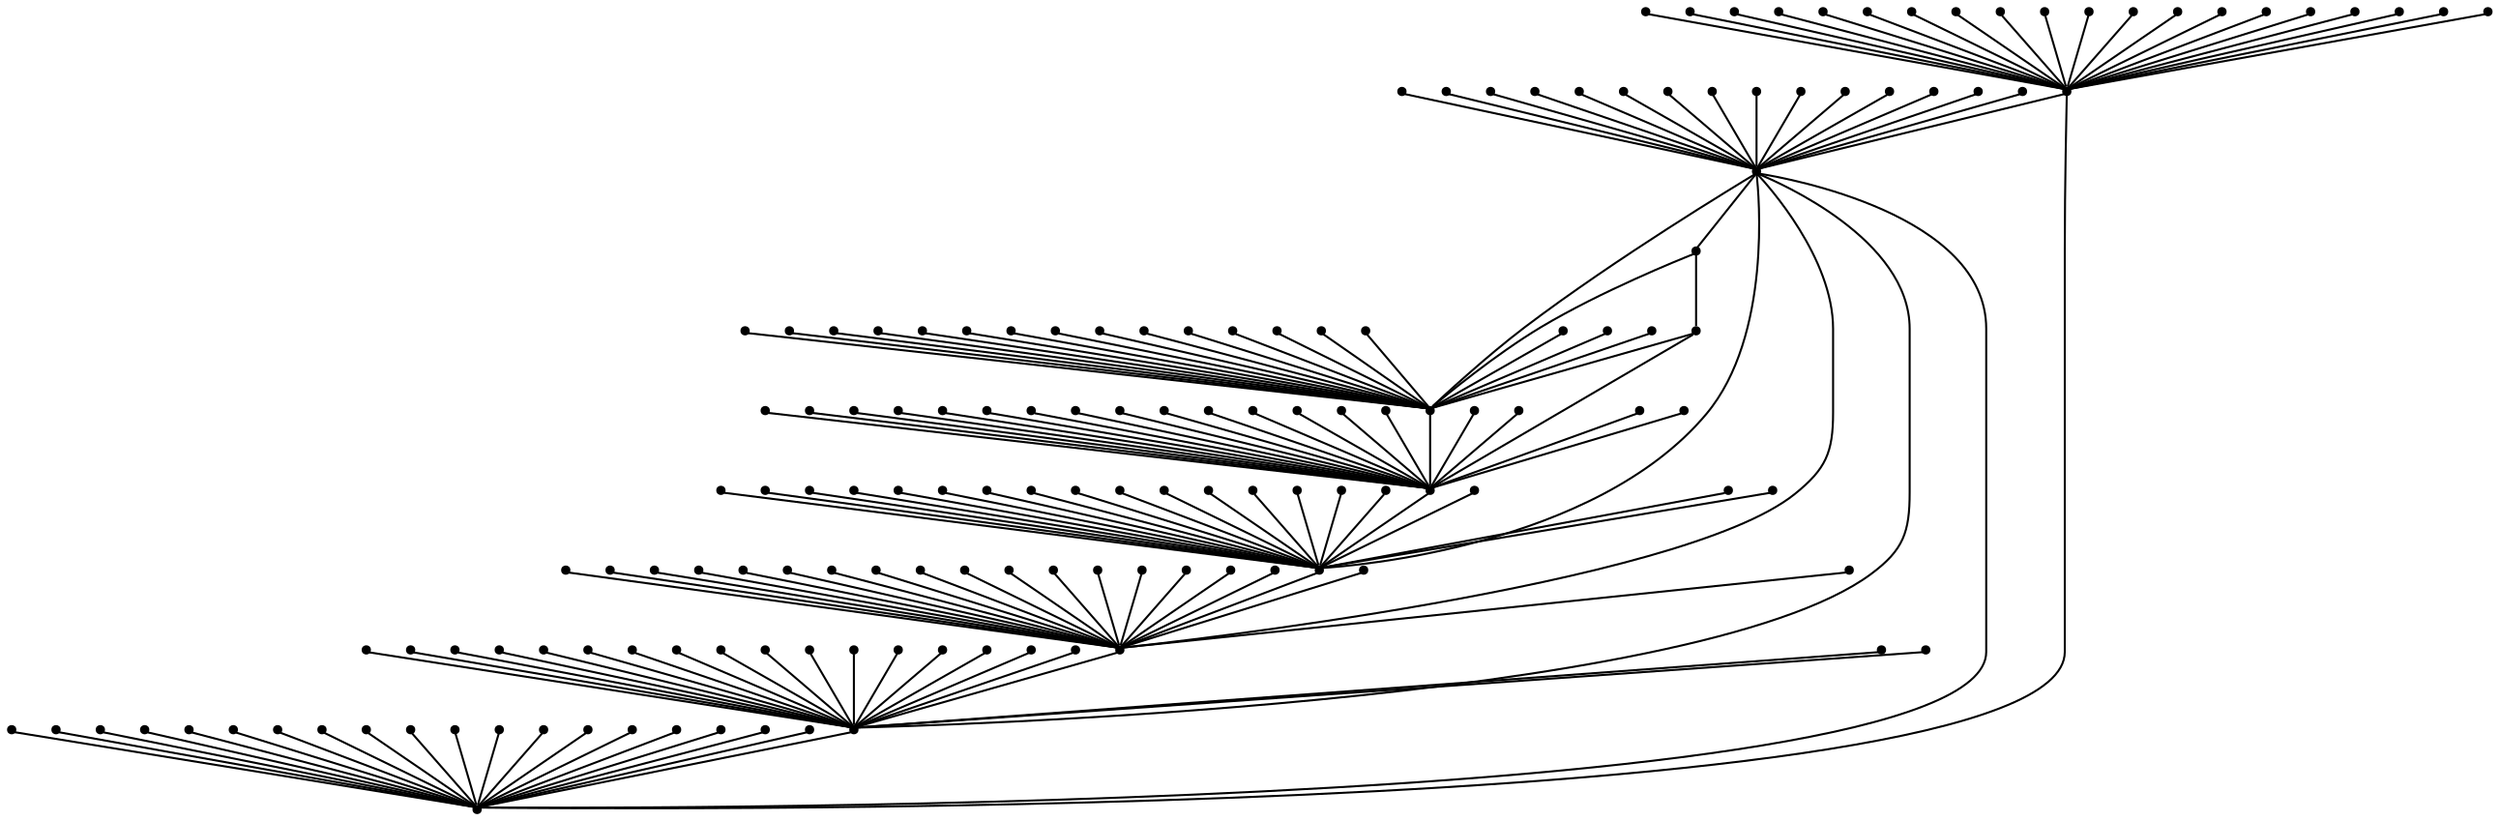 graph {
  node [shape=point,comment="{\"directed\":false,\"doi\":\"10.1007/978-3-031-49272-3_13\",\"figure\":\"10 (1)\"}"]

  v0 [pos="948.4927233457217,839.1642961235048"]
  v1 [pos="631.7756021347371,839.1642961235049"]
  v2 [pos="731.7915351487322,839.1642961235049"]
  v3 [pos="831.8074681627274,839.1642961235048"]
  v4 [pos="531.7596770692943,839.1642961235049"]
  v5 [pos="431.74377584950787,839.1642961235048"]
  v6 [pos="331.7278428355128,839.1642961235049"]
  v7 [pos="360.5991146823538,855.833413998952"]
  v8 [pos="302.8565709886717,855.833413998952"]
  v9 [pos="231.71191777006982,839.1642961235049"]
  v10 [pos="980.6937073026869,830.5338003167614"]
  v11 [pos="980.693707302687,847.7936155589382"]
  v12 [pos="977.3640269867716,822.4951782480576"]
  v13 [pos="977.3640269867716,855.833413998952"]
  v14 [pos="972.0673661462071,815.5899422458363"]
  v15 [pos="972.067366146207,862.7385228258967"]
  v16 [pos="965.162045514721,810.2933463193483"]
  v17 [pos="965.1620455147208,868.0352459276613"]
  v18 [pos="957.1232613377697,806.9667908113256"]
  v19 [pos="957.1232613377697,871.3658710445402"]
  v20 [pos="939.8621853536738,806.9667908113256"]
  v21 [pos="939.8621853536738,871.3658710445402"]
  v22 [pos="931.8234011767225,810.2933463193483"]
  v23 [pos="931.8234011767225,868.0352459276613"]
  v24 [pos="924.9181441336542,815.5899422458363"]
  v25 [pos="924.9181441336541,862.7385228258967"]
  v26 [pos="919.6225325019816,822.4951782480576"]
  v27 [pos="919.6225325019816,855.833413998952"]
  v28 [pos="916.2918029771743,830.5338003167614"]
  v29 [pos="916.2918029771743,847.7936155589382"]
  v30 [pos="864.0084521196926,830.5338003167614"]
  v31 [pos="864.0084521196926,847.7936155589382"]
  v32 [pos="860.6787718037773,822.4951782480576"]
  v33 [pos="860.6787718037773,855.8334139989521"]
  v34 [pos="855.3821109632127,815.5899422458363"]
  v35 [pos="855.3821109632128,862.7385228258967"]
  v36 [pos="848.4767903317265,810.2933463193483"]
  v37 [pos="848.4767903317266,868.0352459276613"]
  v38 [pos="840.4380061547754,806.9667908113256"]
  v39 [pos="840.4380061547753,871.3658710445402"]
  v40 [pos="823.1769301706795,806.9667908113256"]
  v41 [pos="815.1381459937282,810.2933463193483"]
  v42 [pos="815.1381459937282,868.0352459276613"]
  v43 [pos="808.2328889506599,815.5899422458363"]
  v44 [pos="808.2328889506598,862.7385228258967"]
  v45 [pos="802.9372773189873,822.4951782480576"]
  v46 [pos="802.9372773189873,855.833413998952"]
  v47 [pos="799.60654779418,830.5338003167614"]
  v48 [pos="799.60654779418,847.7936155589382"]
  v49 [pos="763.9925191056975,830.5338003167614"]
  v50 [pos="763.9925191056975,847.7936155589382"]
  v51 [pos="760.6628387897822,822.4951782480576"]
  v52 [pos="760.6628387897822,855.8334139989521"]
  v53 [pos="755.3661779492176,815.5899422458363"]
  v54 [pos="755.3661779492176,862.7385228258967"]
  v55 [pos="748.4608573177314,810.2933463193483"]
  v56 [pos="748.4608573177316,868.0352459276613"]
  v57 [pos="740.4220731407802,806.9667908113256"]
  v58 [pos="740.4220731407803,871.3658710445402"]
  v59 [pos="723.1609971566843,806.9667908113256"]
  v60 [pos="723.1609971566843,871.3658710445402"]
  v61 [pos="715.1222129797331,810.2933463193483"]
  v62 [pos="708.2169559366647,815.5899422458363"]
  v63 [pos="708.2169559366647,862.7385228258967"]
  v64 [pos="702.9213443049921,822.4951782480576"]
  v65 [pos="702.9213443049921,855.833413998952"]
  v66 [pos="699.5906147801848,830.5338003167614"]
  v67 [pos="699.5906147801849,847.7936155589382"]
  v68 [pos="663.9765860917023,830.5338003167614"]
  v69 [pos="663.9765860917023,847.7936155589382"]
  v70 [pos="660.646905775787,822.4951782480576"]
  v71 [pos="660.646905775787,855.8334139989521"]
  v72 [pos="655.3502449352225,815.5899422458363"]
  v73 [pos="655.3502449352225,862.7385228258967"]
  v74 [pos="648.4449243037363,810.2933463193483"]
  v75 [pos="648.4449243037363,868.0352459276613"]
  v76 [pos="640.4061401267851,806.9667908113257"]
  v77 [pos="640.4061401267851,871.3658710445402"]
  v78 [pos="623.1450641426892,806.9667908113256"]
  v79 [pos="623.1450641426891,871.3658710445402"]
  v80 [pos="615.1062799657379,810.2933463193483"]
  v81 [pos="615.1062799657379,868.0352459276613"]
  v82 [pos="608.2010229226695,815.5899422458363"]
  v83 [pos="602.904362082105,822.4951782480576"]
  v84 [pos="602.9043620821049,855.833413998952"]
  v85 [pos="599.5746817661897,830.5338003167614"]
  v86 [pos="599.5746817661897,847.7936155589382"]
  v87 [pos="563.9606530777072,830.5338003167614"]
  v88 [pos="563.9606530777072,847.7936155589382"]
  v89 [pos="560.6309727617919,822.4951782480576"]
  v90 [pos="560.6309727617919,855.833413998952"]
  v91 [pos="555.3343119212273,815.5899422458363"]
  v92 [pos="555.3343119212273,862.7385228258967"]
  v93 [pos="548.4289912897411,810.2933463193483"]
  v94 [pos="548.4289912897411,868.0352459276613"]
  v95 [pos="540.3902071127899,806.9667908113257"]
  v96 [pos="540.3902071127899,871.3658710445402"]
  v97 [pos="523.129170871455,806.9667908113256"]
  v98 [pos="523.1291708714551,871.3658710445402"]
  v99 [pos="515.0903866945039,810.2933463193483"]
  v100 [pos="515.0903866945039,868.0352459276613"]
  v101 [pos="508.18512965143543,815.5899422458363"]
  v102 [pos="508.18512965143543,862.7385228258967"]
  v103 [pos="502.888437016662,822.4951782480576"]
  v104 [pos="499.5587567007467,847.7936155589382"]
  v105 [pos="499.5587567007467,830.5338003167614"]
  v106 [pos="463.9447280122643,830.5338003167614"]
  v107 [pos="463.94472801226425,847.7936155589382"]
  v108 [pos="460.61504769634894,822.4951782480576"]
  v109 [pos="460.61504769634894,855.8334139989521"]
  v110 [pos="455.3183550615755,815.5899422458363"]
  v111 [pos="455.3183550615755,862.7385228258967"]
  v112 [pos="448.41309801850707,810.2933463193483"]
  v113 [pos="448.41309801850707,868.0352459276613"]
  v114 [pos="440.3743138415558,806.9667908113256"]
  v115 [pos="440.3743138415559,871.3658710445402"]
  v116 [pos="423.11323785746004,871.3658710445402"]
  v117 [pos="423.1132378574599,806.9667908113256"]
  v118 [pos="415.0744536805087,868.0352459276613"]
  v119 [pos="415.0744536805087,810.2933463193483"]
  v120 [pos="408.1691966374402,862.7385228258967"]
  v121 [pos="408.1691966374402,815.5899422458363"]
  v122 [pos="402.87250400266686,855.8334139989521"]
  v123 [pos="402.87250400266686,822.4951782480576"]
  v124 [pos="399.54282368675155,830.5338003167614"]
  v125 [pos="363.9287949982691,830.5338003167614"]
  v126 [pos="363.9287949982691,847.7936155589382"]
  v127 [pos="360.5991146823538,822.4951782480576"]
  v128 [pos="355.3024220475804,815.5899422458363"]
  v129 [pos="355.3024220475804,862.7385228258967"]
  v130 [pos="348.397165004512,810.2933463193483"]
  v131 [pos="348.397165004512,868.0352459276613"]
  v132 [pos="340.3583808275607,806.9667908113257"]
  v133 [pos="340.3583808275607,871.3658710445402"]
  v134 [pos="323.0973048434648,871.3658710445402"]
  v135 [pos="323.0973048434648,806.9667908113257"]
  v136 [pos="315.0585206665136,868.0352459276613"]
  v137 [pos="315.0585206665136,810.2933463193483"]
  v138 [pos="308.1532636234451,862.7385228258967"]
  v139 [pos="308.1532636234452,815.5899422458363"]
  v140 [pos="302.8565709886717,822.4951782480576"]
  v141 [pos="299.5268906727564,847.7936155589382"]
  v142 [pos="299.5268906727564,830.5338003167614"]
  v143 [pos="263.9128699328262,830.5338003167614"]
  v144 [pos="260.5831737198064,822.4951782480576"]
  v145 [pos="255.28649698213744,815.5899422458363"]
  v146 [pos="248.38123993906902,810.2933463193483"]
  v147 [pos="240.34245576211777,806.9667908113257"]
  v148 [pos="223.0813797780219,871.3658710445402"]
  v149 [pos="223.0813797780219,806.9667908113256"]
  v150 [pos="215.04259560107062,868.0352459276613"]
  v151 [pos="215.04259560107062,810.2933463193483"]
  v152 [pos="208.1373226608978,862.7385228258967"]
  v153 [pos="208.13732266089778,815.5899422458363"]
  v154 [pos="202.8406459232288,855.833413998952"]
  v155 [pos="202.8406459232288,822.4951782480576"]
  v156 [pos="199.51094971020908,847.7936155589382"]
  v157 [pos="199.51094971020908,830.5338003167614"]

  v0 -- v9 [id="-1",pos="948.4927233457217,839.1642961235048 998.9350767985673,839.1642961235049 1000.0540322923498,839.1642961235049 1004.0557740228081,839.1642961235049 1009.6150550284651,839.1642961235049 1020.7250961918073,839.1642961235049 1026.2843771974642,833.6093436222795 1031.8393977791354,828.0501943369212 1031.8393977791354,816.9402257468323 1031.8393977791354,811.3810764614741 1031.8393977791354,805.8261239602488 1031.8393977791354,805.8261239602488 1031.8393977791354,800.2711078713852 1031.8393977791354,794.7119585860269 1031.8393977791354,783.601989995938 1031.8393977791354,778.0428407105796 1031.8393977791354,772.487824621716 1031.8393977791354,772.487824621716 1031.8393977791354,766.9328721204907 1031.8393977791354,761.3737228351324 1031.8393977791354,750.2637542450435 1026.2843771974642,744.7046049596852 1020.7250961918073,739.1495888708216 1009.6150550284651,739.1495888708216 1004.0557740228081,739.1495888708216 998.500753441137,739.1495888708216 998.500753441137,739.1495888708216 865.1461760891435,739.1495888708216 731.79159873715,739.1495888708216 465.0824440331629,739.1495888708216 331.7278666811694,739.1495888708216 198.37327343207144,739.1495888708216 198.37327343207144,739.1495888708216 192.81822105619145,739.1495888708216 187.25900363895227,739.1495888708216 176.14889888719227,739.1495888708216 170.58968146995306,744.7046049596852 165.03462909407307,750.2637542450435 165.03462909407307,761.3737228351324 165.03462909407307,766.9328721204907 165.03462909407307,772.487824621716 165.03462909407307,772.487824621716 165.03462909407307,778.0428407105796 165.03462909407307,783.601989995938 165.03462909407307,794.7119585860269 165.03462909407307,800.2711078713852 165.03462909407307,805.8261239602488 165.03462909407307,805.8261239602488 165.03462909407307,811.3810764614741 165.03462909407307,816.9402257468323 165.03462909407307,828.0501943369212 170.58968146995306,833.6093436222795 176.14889888719227,839.1642961235049 187.25900363895227,839.1642961235049 192.81822105619145,839.1642961235049 196.32434859285246,839.1642961235049 197.6175482448533,839.1642961235049 231.71191777006982,839.1642961235049"]
  v151 -- v9 [id="-2",pos="215.04259560107062,810.2933463193483 231.71191777006982,839.1642961235049 231.71191777006982,839.1642961235049 231.71191777006982,839.1642961235049"]
  v140 -- v6 [id="-3",pos="302.8565709886717,822.4951782480576 331.7278428355128,839.1642961235049 331.7278428355128,839.1642961235049 331.7278428355128,839.1642961235049"]
  v8 -- v6 [id="-4",pos="302.8565709886717,855.833413998952 331.7278428355128,839.1642961235049 331.7278428355128,839.1642961235049 331.7278428355128,839.1642961235049"]
  v139 -- v6 [id="-5",pos="308.1532636234452,815.5899422458363 331.7278428355128,839.1642961235049 331.7278428355128,839.1642961235049 331.7278428355128,839.1642961235049"]
  v138 -- v6 [id="-6",pos="308.1532636234451,862.7385228258967 331.7278428355128,839.1642961235049 331.7278428355128,839.1642961235049 331.7278428355128,839.1642961235049"]
  v137 -- v6 [id="-7",pos="315.0585206665136,810.2933463193483 331.7278428355128,839.1642961235049 331.7278428355128,839.1642961235049 331.7278428355128,839.1642961235049"]
  v136 -- v6 [id="-8",pos="315.0585206665136,868.0352459276613 331.7278428355128,839.1642961235049 331.7278428355128,839.1642961235049 331.7278428355128,839.1642961235049"]
  v135 -- v6 [id="-9",pos="323.0973048434648,806.9667908113257 331.7278428355128,839.1642961235049 331.7278428355128,839.1642961235049 331.7278428355128,839.1642961235049"]
  v134 -- v6 [id="-10",pos="323.0973048434648,871.3658710445402 331.7278428355128,839.1642961235049 331.7278428355128,839.1642961235049 331.7278428355128,839.1642961235049"]
  v133 -- v6 [id="-13",pos="340.3583808275607,871.3658710445402 331.7278428355128,839.1642961235049 331.7278428355128,839.1642961235049 331.7278428355128,839.1642961235049"]
  v132 -- v6 [id="-14",pos="340.3583808275607,806.9667908113257 331.7278428355128,839.1642961235049 331.7278428355128,839.1642961235049 331.7278428355128,839.1642961235049"]
  v131 -- v6 [id="-15",pos="348.397165004512,868.0352459276613 331.7278428355128,839.1642961235049 331.7278428355128,839.1642961235049 331.7278428355128,839.1642961235049"]
  v130 -- v6 [id="-16",pos="348.397165004512,810.2933463193483 331.7278428355128,839.1642961235049 331.7278428355128,839.1642961235049 331.7278428355128,839.1642961235049"]
  v129 -- v6 [id="-17",pos="355.3024220475804,862.7385228258967 331.7278428355128,839.1642961235049 331.7278428355128,839.1642961235049 331.7278428355128,839.1642961235049"]
  v128 -- v6 [id="-18",pos="355.3024220475804,815.5899422458363 331.7278428355128,839.1642961235049 331.7278428355128,839.1642961235049 331.7278428355128,839.1642961235049"]
  v7 -- v6 [id="-19",pos="360.5991146823538,855.833413998952 331.7278428355128,839.1642961235049 331.7278428355128,839.1642961235049 331.7278428355128,839.1642961235049"]
  v127 -- v6 [id="-20",pos="360.5991146823538,822.4951782480576 331.7278428355128,839.1642961235049 331.7278428355128,839.1642961235049 331.7278428355128,839.1642961235049"]
  v126 -- v6 [id="-21",pos="363.9287949982691,847.7936155589382 331.7278428355128,839.1642961235049 331.7278428355128,839.1642961235049 331.7278428355128,839.1642961235049"]
  v125 -- v6 [id="-22",pos="363.9287949982691,830.5338003167614 331.7278428355128,839.1642961235049 331.7278428355128,839.1642961235049 331.7278428355128,839.1642961235049"]
  v124 -- v5 [id="-23",pos="399.54282368675155,830.5338003167614 431.74377584950787,839.1642961235048 431.74377584950787,839.1642961235048 431.74377584950787,839.1642961235048"]
  v123 -- v5 [id="-24",pos="402.87250400266686,822.4951782480576 431.74377584950787,839.1642961235048 431.74377584950787,839.1642961235048 431.74377584950787,839.1642961235048"]
  v122 -- v5 [id="-25",pos="402.87250400266686,855.8334139989521 431.74377584950787,839.1642961235048 431.74377584950787,839.1642961235048 431.74377584950787,839.1642961235048"]
  v121 -- v5 [id="-26",pos="408.1691966374402,815.5899422458363 431.74377584950787,839.1642961235048 431.74377584950787,839.1642961235048 431.74377584950787,839.1642961235048"]
  v120 -- v5 [id="-27",pos="408.1691966374402,862.7385228258967 431.74377584950787,839.1642961235048 431.74377584950787,839.1642961235048 431.74377584950787,839.1642961235048"]
  v119 -- v5 [id="-28",pos="415.0744536805087,810.2933463193483 431.74377584950787,839.1642961235048 431.74377584950787,839.1642961235048 431.74377584950787,839.1642961235048"]
  v118 -- v5 [id="-29",pos="415.0744536805087,868.0352459276613 431.74377584950787,839.1642961235048 431.74377584950787,839.1642961235048 431.74377584950787,839.1642961235048"]
  v117 -- v5 [id="-30",pos="423.1132378574599,806.9667908113256 431.74377584950787,839.1642961235048 431.74377584950787,839.1642961235048 431.74377584950787,839.1642961235048"]
  v116 -- v5 [id="-31",pos="423.11323785746004,871.3658710445402 431.74377584950787,839.1642961235048 431.74377584950787,839.1642961235048 431.74377584950787,839.1642961235048"]
  v115 -- v5 [id="-34",pos="440.3743138415559,871.3658710445402 431.74377584950787,839.1642961235048 431.74377584950787,839.1642961235048 431.74377584950787,839.1642961235048"]
  v114 -- v5 [id="-35",pos="440.3743138415558,806.9667908113256 431.74377584950787,839.1642961235048 431.74377584950787,839.1642961235048 431.74377584950787,839.1642961235048"]
  v113 -- v5 [id="-36",pos="448.41309801850707,868.0352459276613 431.74377584950787,839.1642961235048 431.74377584950787,839.1642961235048 431.74377584950787,839.1642961235048"]
  v112 -- v5 [id="-37",pos="448.41309801850707,810.2933463193483 431.74377584950787,839.1642961235048 431.74377584950787,839.1642961235048 431.74377584950787,839.1642961235048"]
  v111 -- v5 [id="-38",pos="455.3183550615755,862.7385228258967 431.74377584950787,839.1642961235048 431.74377584950787,839.1642961235048 431.74377584950787,839.1642961235048"]
  v110 -- v5 [id="-39",pos="455.3183550615755,815.5899422458363 431.74377584950787,839.1642961235048 431.74377584950787,839.1642961235048 431.74377584950787,839.1642961235048"]
  v109 -- v5 [id="-40",pos="460.61504769634894,855.8334139989521 431.74377584950787,839.1642961235048 431.74377584950787,839.1642961235048 431.74377584950787,839.1642961235048"]
  v108 -- v5 [id="-41",pos="460.61504769634894,822.4951782480576 431.74377584950787,839.1642961235048 431.74377584950787,839.1642961235048 431.74377584950787,839.1642961235048"]
  v107 -- v5 [id="-42",pos="463.94472801226425,847.7936155589382 431.74377584950787,839.1642961235048 431.74377584950787,839.1642961235048 431.74377584950787,839.1642961235048"]
  v106 -- v5 [id="-43",pos="463.9447280122643,830.5338003167614 431.74377584950787,839.1642961235048 431.74377584950787,839.1642961235048 431.74377584950787,839.1642961235048"]
  v105 -- v4 [id="-44",pos="499.5587567007467,830.5338003167614 531.7596770692943,839.1642961235049 531.7596770692943,839.1642961235049 531.7596770692943,839.1642961235049"]
  v104 -- v4 [id="-45",pos="499.5587567007467,847.7936155589382 531.7596770692943,839.1642961235049 531.7596770692943,839.1642961235049 531.7596770692943,839.1642961235049"]
  v103 -- v4 [id="-46",pos="502.888437016662,822.4951782480576 531.7596770692943,839.1642961235049 531.7596770692943,839.1642961235049 531.7596770692943,839.1642961235049"]
  v102 -- v4 [id="-47",pos="508.18512965143543,862.7385228258967 531.7596770692943,839.1642961235049 531.7596770692943,839.1642961235049 531.7596770692943,839.1642961235049"]
  v101 -- v4 [id="-48",pos="508.18512965143543,815.5899422458363 531.7596770692943,839.1642961235049 531.7596770692943,839.1642961235049 531.7596770692943,839.1642961235049"]
  v100 -- v4 [id="-49",pos="515.0903866945039,868.0352459276613 531.7596770692943,839.1642961235049 531.7596770692943,839.1642961235049 531.7596770692943,839.1642961235049"]
  v99 -- v4 [id="-50",pos="515.0903866945039,810.2933463193483 531.7596770692943,839.1642961235049 531.7596770692943,839.1642961235049 531.7596770692943,839.1642961235049"]
  v98 -- v4 [id="-51",pos="523.1291708714551,871.3658710445402 531.7596770692943,839.1642961235049 531.7596770692943,839.1642961235049 531.7596770692943,839.1642961235049"]
  v97 -- v4 [id="-52",pos="523.129170871455,806.9667908113256 531.7596770692943,839.1642961235049 531.7596770692943,839.1642961235049 531.7596770692943,839.1642961235049"]
  v96 -- v4 [id="-55",pos="540.3902071127899,871.3658710445402 531.7596770692943,839.1642961235049 531.7596770692943,839.1642961235049 531.7596770692943,839.1642961235049"]
  v95 -- v4 [id="-56",pos="540.3902071127899,806.9667908113257 531.7596770692943,839.1642961235049 531.7596770692943,839.1642961235049 531.7596770692943,839.1642961235049"]
  v94 -- v4 [id="-57",pos="548.4289912897411,868.0352459276613 531.7596770692943,839.1642961235049 531.7596770692943,839.1642961235049 531.7596770692943,839.1642961235049"]
  v93 -- v4 [id="-58",pos="548.4289912897411,810.2933463193483 531.7596770692943,839.1642961235049 531.7596770692943,839.1642961235049 531.7596770692943,839.1642961235049"]
  v92 -- v4 [id="-59",pos="555.3343119212273,862.7385228258967 531.7596770692943,839.1642961235049 531.7596770692943,839.1642961235049 531.7596770692943,839.1642961235049"]
  v91 -- v4 [id="-60",pos="555.3343119212273,815.5899422458363 531.7596770692943,839.1642961235049 531.7596770692943,839.1642961235049 531.7596770692943,839.1642961235049"]
  v90 -- v4 [id="-61",pos="560.6309727617919,855.833413998952 531.7596770692943,839.1642961235049 531.7596770692943,839.1642961235049 531.7596770692943,839.1642961235049"]
  v89 -- v4 [id="-62",pos="560.6309727617919,822.4951782480576 531.7596770692943,839.1642961235049 531.7596770692943,839.1642961235049 531.7596770692943,839.1642961235049"]
  v88 -- v4 [id="-63",pos="563.9606530777072,847.7936155589382 531.7596770692943,839.1642961235049 531.7596770692943,839.1642961235049 531.7596770692943,839.1642961235049"]
  v87 -- v4 [id="-64",pos="563.9606530777072,830.5338003167614 531.7596770692943,839.1642961235049 531.7596770692943,839.1642961235049 531.7596770692943,839.1642961235049"]
  v86 -- v1 [id="-65",pos="599.5746817661897,847.7936155589382 631.7756021347371,839.1642961235049 631.7756021347371,839.1642961235049 631.7756021347371,839.1642961235049"]
  v85 -- v1 [id="-66",pos="599.5746817661897,830.5338003167614 631.7756021347371,839.1642961235049 631.7756021347371,839.1642961235049 631.7756021347371,839.1642961235049"]
  v84 -- v1 [id="-67",pos="602.9043620821049,855.833413998952 631.7756021347371,839.1642961235049 631.7756021347371,839.1642961235049 631.7756021347371,839.1642961235049"]
  v83 -- v1 [id="-68",pos="602.904362082105,822.4951782480576 631.7756021347371,839.1642961235049 631.7756021347371,839.1642961235049 631.7756021347371,839.1642961235049"]
  v82 -- v1 [id="-69",pos="608.2010229226695,815.5899422458363 631.7756021347371,839.1642961235049 631.7756021347371,839.1642961235049 631.7756021347371,839.1642961235049"]
  v81 -- v1 [id="-70",pos="615.1062799657379,868.0352459276613 631.7756021347371,839.1642961235049 631.7756021347371,839.1642961235049 631.7756021347371,839.1642961235049"]
  v80 -- v1 [id="-71",pos="615.1062799657379,810.2933463193483 631.7756021347371,839.1642961235049 631.7756021347371,839.1642961235049 631.7756021347371,839.1642961235049"]
  v79 -- v1 [id="-72",pos="623.1450641426891,871.3658710445402 631.7756021347371,839.1642961235049 631.7756021347371,839.1642961235049 631.7756021347371,839.1642961235049"]
  v78 -- v1 [id="-73",pos="623.1450641426892,806.9667908113256 631.7756021347371,839.1642961235049 631.7756021347371,839.1642961235049 631.7756021347371,839.1642961235049"]
  v77 -- v1 [id="-76",pos="640.4061401267851,871.3658710445402 631.7756021347371,839.1642961235049 631.7756021347371,839.1642961235049 631.7756021347371,839.1642961235049"]
  v76 -- v1 [id="-77",pos="640.4061401267851,806.9667908113257 631.7756021347371,839.1642961235049 631.7756021347371,839.1642961235049 631.7756021347371,839.1642961235049"]
  v75 -- v1 [id="-78",pos="648.4449243037363,868.0352459276613 631.7756021347371,839.1642961235049 631.7756021347371,839.1642961235049 631.7756021347371,839.1642961235049"]
  v74 -- v1 [id="-79",pos="648.4449243037363,810.2933463193483 631.7756021347371,839.1642961235049 631.7756021347371,839.1642961235049 631.7756021347371,839.1642961235049"]
  v73 -- v1 [id="-80",pos="655.3502449352225,862.7385228258967 631.7756021347371,839.1642961235049 631.7756021347371,839.1642961235049 631.7756021347371,839.1642961235049"]
  v72 -- v1 [id="-81",pos="655.3502449352225,815.5899422458363 631.7756021347371,839.1642961235049 631.7756021347371,839.1642961235049 631.7756021347371,839.1642961235049"]
  v71 -- v1 [id="-82",pos="660.646905775787,855.8334139989521 631.7756021347371,839.1642961235049 631.7756021347371,839.1642961235049 631.7756021347371,839.1642961235049"]
  v70 -- v1 [id="-83",pos="660.646905775787,822.4951782480576 631.7756021347371,839.1642961235049 631.7756021347371,839.1642961235049 631.7756021347371,839.1642961235049"]
  v69 -- v1 [id="-84",pos="663.9765860917023,847.7936155589382 631.7756021347371,839.1642961235049 631.7756021347371,839.1642961235049 631.7756021347371,839.1642961235049"]
  v68 -- v1 [id="-85",pos="663.9765860917023,830.5338003167614 631.7756021347371,839.1642961235049 631.7756021347371,839.1642961235049 631.7756021347371,839.1642961235049"]
  v67 -- v2 [id="-86",pos="699.5906147801849,847.7936155589382 731.7915351487322,839.1642961235049 731.7915351487322,839.1642961235049 731.7915351487322,839.1642961235049"]
  v66 -- v2 [id="-87",pos="699.5906147801848,830.5338003167614 731.7915351487322,839.1642961235049 731.7915351487322,839.1642961235049 731.7915351487322,839.1642961235049"]
  v65 -- v2 [id="-88",pos="702.9213443049921,855.833413998952 731.7915351487322,839.1642961235049 731.7915351487322,839.1642961235049 731.7915351487322,839.1642961235049"]
  v64 -- v2 [id="-89",pos="702.9213443049921,822.4951782480576 731.7915351487322,839.1642961235049 731.7915351487322,839.1642961235049 731.7915351487322,839.1642961235049"]
  v63 -- v2 [id="-90",pos="708.2169559366647,862.7385228258967 731.7915351487322,839.1642961235049 731.7915351487322,839.1642961235049 731.7915351487322,839.1642961235049"]
  v62 -- v2 [id="-91",pos="708.2169559366647,815.5899422458363 731.7915351487322,839.1642961235049 731.7915351487322,839.1642961235049 731.7915351487322,839.1642961235049"]
  v61 -- v2 [id="-92",pos="715.1222129797331,810.2933463193483 731.7915351487322,839.1642961235049 731.7915351487322,839.1642961235049 731.7915351487322,839.1642961235049"]
  v60 -- v2 [id="-93",pos="723.1609971566843,871.3658710445402 731.7915351487322,839.1642961235049 731.7915351487322,839.1642961235049 731.7915351487322,839.1642961235049"]
  v59 -- v2 [id="-94",pos="723.1609971566843,806.9667908113256 731.7915351487322,839.1642961235049 731.7915351487322,839.1642961235049 731.7915351487322,839.1642961235049"]
  v58 -- v2 [id="-97",pos="740.4220731407803,871.3658710445402 731.7915351487322,839.1642961235049 731.7915351487322,839.1642961235049 731.7915351487322,839.1642961235049"]
  v57 -- v2 [id="-98",pos="740.4220731407802,806.9667908113256 731.7915351487322,839.1642961235049 731.7915351487322,839.1642961235049 731.7915351487322,839.1642961235049"]
  v56 -- v2 [id="-99",pos="748.4608573177316,868.0352459276613 731.7915351487322,839.1642961235049 731.7915351487322,839.1642961235049 731.7915351487322,839.1642961235049"]
  v55 -- v2 [id="-100",pos="748.4608573177314,810.2933463193483 731.7915351487322,839.1642961235049 731.7915351487322,839.1642961235049 731.7915351487322,839.1642961235049"]
  v54 -- v2 [id="-101",pos="755.3661779492176,862.7385228258967 731.7915351487322,839.1642961235049 731.7915351487322,839.1642961235049 731.7915351487322,839.1642961235049"]
  v53 -- v2 [id="-102",pos="755.3661779492176,815.5899422458363 731.7915351487322,839.1642961235049 731.7915351487322,839.1642961235049 731.7915351487322,839.1642961235049"]
  v52 -- v2 [id="-103",pos="760.6628387897822,855.8334139989521 731.7915351487322,839.1642961235049 731.7915351487322,839.1642961235049 731.7915351487322,839.1642961235049"]
  v51 -- v2 [id="-104",pos="760.6628387897822,822.4951782480576 731.7915351487322,839.1642961235049 731.7915351487322,839.1642961235049 731.7915351487322,839.1642961235049"]
  v50 -- v2 [id="-105",pos="763.9925191056975,847.7936155589382 731.7915351487322,839.1642961235049 731.7915351487322,839.1642961235049 731.7915351487322,839.1642961235049"]
  v49 -- v2 [id="-106",pos="763.9925191056975,830.5338003167614 731.7915351487322,839.1642961235049 731.7915351487322,839.1642961235049 731.7915351487322,839.1642961235049"]
  v48 -- v3 [id="-107",pos="799.60654779418,847.7936155589382 831.8074681627274,839.1642961235048 831.8074681627274,839.1642961235048 831.8074681627274,839.1642961235048"]
  v47 -- v3 [id="-108",pos="799.60654779418,830.5338003167614 831.8074681627274,839.1642961235048 831.8074681627274,839.1642961235048 831.8074681627274,839.1642961235048"]
  v46 -- v3 [id="-109",pos="802.9372773189873,855.833413998952 831.8074681627274,839.1642961235048 831.8074681627274,839.1642961235048 831.8074681627274,839.1642961235048"]
  v45 -- v3 [id="-110",pos="802.9372773189873,822.4951782480576 831.8074681627274,839.1642961235048 831.8074681627274,839.1642961235048 831.8074681627274,839.1642961235048"]
  v44 -- v3 [id="-111",pos="808.2328889506598,862.7385228258967 831.8074681627274,839.1642961235048 831.8074681627274,839.1642961235048 831.8074681627274,839.1642961235048"]
  v43 -- v3 [id="-112",pos="808.2328889506599,815.5899422458363 831.8074681627274,839.1642961235048 831.8074681627274,839.1642961235048 831.8074681627274,839.1642961235048"]
  v42 -- v3 [id="-113",pos="815.1381459937282,868.0352459276613 831.8074681627274,839.1642961235048 831.8074681627274,839.1642961235048 831.8074681627274,839.1642961235048"]
  v41 -- v3 [id="-114",pos="815.1381459937282,810.2933463193483 831.8074681627274,839.1642961235048 831.8074681627274,839.1642961235048 831.8074681627274,839.1642961235048"]
  v40 -- v3 [id="-115",pos="823.1769301706795,806.9667908113256 831.8074681627274,839.1642961235048 831.8074681627274,839.1642961235048 831.8074681627274,839.1642961235048"]
  v39 -- v3 [id="-118",pos="840.4380061547753,871.3658710445402 831.8074681627274,839.1642961235048 831.8074681627274,839.1642961235048 831.8074681627274,839.1642961235048"]
  v38 -- v3 [id="-119",pos="840.4380061547754,806.9667908113256 831.8074681627274,839.1642961235048 831.8074681627274,839.1642961235048 831.8074681627274,839.1642961235048"]
  v37 -- v3 [id="-120",pos="848.4767903317266,868.0352459276613 831.8074681627274,839.1642961235048 831.8074681627274,839.1642961235048 831.8074681627274,839.1642961235048"]
  v36 -- v3 [id="-121",pos="848.4767903317265,810.2933463193483 831.8074681627274,839.1642961235048 831.8074681627274,839.1642961235048 831.8074681627274,839.1642961235048"]
  v35 -- v3 [id="-122",pos="855.3821109632128,862.7385228258967 831.8074681627274,839.1642961235048 831.8074681627274,839.1642961235048 831.8074681627274,839.1642961235048"]
  v34 -- v3 [id="-123",pos="855.3821109632127,815.5899422458363 831.8074681627274,839.1642961235048 831.8074681627274,839.1642961235048 831.8074681627274,839.1642961235048"]
  v33 -- v3 [id="-124",pos="860.6787718037773,855.8334139989521 831.8074681627274,839.1642961235048 831.8074681627274,839.1642961235048 831.8074681627274,839.1642961235048"]
  v32 -- v3 [id="-125",pos="860.6787718037773,822.4951782480576 831.8074681627274,839.1642961235048 831.8074681627274,839.1642961235048 831.8074681627274,839.1642961235048"]
  v31 -- v3 [id="-126",pos="864.0084521196926,847.7936155589382 831.8074681627274,839.1642961235048 831.8074681627274,839.1642961235048 831.8074681627274,839.1642961235048"]
  v30 -- v3 [id="-127",pos="864.0084521196926,830.5338003167614 831.8074681627274,839.1642961235048 831.8074681627274,839.1642961235048 831.8074681627274,839.1642961235048"]
  v29 -- v0 [id="-128",pos="916.2918029771743,847.7936155589382 948.4927233457217,839.1642961235048 948.4927233457217,839.1642961235048 948.4927233457217,839.1642961235048"]
  v28 -- v0 [id="-129",pos="916.2918029771743,830.5338003167614 948.4927233457217,839.1642961235048 948.4927233457217,839.1642961235048 948.4927233457217,839.1642961235048"]
  v27 -- v0 [id="-130",pos="919.6225325019816,855.833413998952 948.4927233457217,839.1642961235048 948.4927233457217,839.1642961235048 948.4927233457217,839.1642961235048"]
  v26 -- v0 [id="-131",pos="919.6225325019816,822.4951782480576 948.4927233457217,839.1642961235048 948.4927233457217,839.1642961235048 948.4927233457217,839.1642961235048"]
  v25 -- v0 [id="-132",pos="924.9181441336541,862.7385228258967 948.4927233457217,839.1642961235048 948.4927233457217,839.1642961235048 948.4927233457217,839.1642961235048"]
  v24 -- v0 [id="-133",pos="924.9181441336542,815.5899422458363 948.4927233457217,839.1642961235048 948.4927233457217,839.1642961235048 948.4927233457217,839.1642961235048"]
  v23 -- v0 [id="-134",pos="931.8234011767225,868.0352459276613 948.4927233457217,839.1642961235048 948.4927233457217,839.1642961235048 948.4927233457217,839.1642961235048"]
  v22 -- v0 [id="-135",pos="931.8234011767225,810.2933463193483 948.4927233457217,839.1642961235048 948.4927233457217,839.1642961235048 948.4927233457217,839.1642961235048"]
  v21 -- v0 [id="-136",pos="939.8621853536738,871.3658710445402 948.4927233457217,839.1642961235048 948.4927233457217,839.1642961235048 948.4927233457217,839.1642961235048"]
  v20 -- v0 [id="-137",pos="939.8621853536738,806.9667908113256 948.4927233457217,839.1642961235048 948.4927233457217,839.1642961235048 948.4927233457217,839.1642961235048"]
  v19 -- v0 [id="-147",pos="957.1232613377697,871.3658710445402 948.4927233457217,839.1642961235048 948.4927233457217,839.1642961235048 948.4927233457217,839.1642961235048"]
  v18 -- v0 [id="-148",pos="957.1232613377697,806.9667908113256 948.4927233457217,839.1642961235048 948.4927233457217,839.1642961235048 948.4927233457217,839.1642961235048"]
  v17 -- v0 [id="-149",pos="965.1620455147208,868.0352459276613 948.4927233457217,839.1642961235048 948.4927233457217,839.1642961235048 948.4927233457217,839.1642961235048"]
  v16 -- v0 [id="-150",pos="965.162045514721,810.2933463193483 948.4927233457217,839.1642961235048 948.4927233457217,839.1642961235048 948.4927233457217,839.1642961235048"]
  v15 -- v0 [id="-151",pos="972.067366146207,862.7385228258967 948.4927233457217,839.1642961235048 948.4927233457217,839.1642961235048 948.4927233457217,839.1642961235048"]
  v14 -- v0 [id="-152",pos="972.0673661462071,815.5899422458363 948.4927233457217,839.1642961235048 948.4927233457217,839.1642961235048 948.4927233457217,839.1642961235048"]
  v13 -- v0 [id="-153",pos="977.3640269867716,855.833413998952 948.4927233457217,839.1642961235048 948.4927233457217,839.1642961235048 948.4927233457217,839.1642961235048"]
  v12 -- v0 [id="-154",pos="977.3640269867716,822.4951782480576 948.4927233457217,839.1642961235048 948.4927233457217,839.1642961235048 948.4927233457217,839.1642961235048"]
  v11 -- v0 [id="-155",pos="980.693707302687,847.7936155589382 948.4927233457217,839.1642961235048 948.4927233457217,839.1642961235048 948.4927233457217,839.1642961235048"]
  v10 -- v0 [id="-156",pos="980.6937073026869,830.5338003167614 948.4927233457217,839.1642961235048 948.4927233457217,839.1642961235048 948.4927233457217,839.1642961235048"]
  v143 -- v9 [id="-158",pos="263.9128699328262,830.5338003167614 231.71191777006982,839.1642961235049 231.71191777006982,839.1642961235049 231.71191777006982,839.1642961235049"]
  v144 -- v9 [id="-159",pos="260.5831737198064,822.4951782480576 231.71191777006982,839.1642961235049 231.71191777006982,839.1642961235049 231.71191777006982,839.1642961235049"]
  v145 -- v9 [id="-160",pos="255.28649698213744,815.5899422458363 231.71191777006982,839.1642961235049 231.71191777006982,839.1642961235049 231.71191777006982,839.1642961235049"]
  v146 -- v9 [id="-161",pos="248.38123993906902,810.2933463193483 231.71191777006982,839.1642961235049 231.71191777006982,839.1642961235049 231.71191777006982,839.1642961235049"]
  v142 -- v6 [id="-162",pos="299.5268906727564,830.5338003167614 331.7278428355128,839.1642961235049 331.7278428355128,839.1642961235049 331.7278428355128,839.1642961235049"]
  v147 -- v9 [id="-163",pos="240.34245576211777,806.9667908113257 231.71191777006982,839.1642961235049 231.71191777006982,839.1642961235049 231.71191777006982,839.1642961235049"]
  v141 -- v6 [id="-164",pos="299.5268906727564,847.7936155589382 331.7278428355128,839.1642961235049 331.7278428355128,839.1642961235049 331.7278428355128,839.1642961235049"]
  v9 -- v6 [id="-165",pos="231.71191777006982,839.1642961235049 251.49682258703314,839.1642961235049 282.5413748096621,839.1642961235049 331.7278428355128,839.1642961235049"]
  v9 -- v3 [id="-167",pos="231.71191777006982,839.1642961235049 268.5344602340054,1004.8761616592889 432.72312491612996,1109.3582184463485 598.4370213851564,1072.5319463797657 714.9347543243597,1046.6447829189453 805.9200510221517,955.6606013060531 831.8074681627274,839.1642961235048"]
  v9 -- v2 [id="-168",pos="231.71191777006982,839.1642961235049 296.1555202004879,977.2554084133186 460.34415308840363,1036.9600676555024 598.4370213851564,972.5172391270825 657.1713536296727,945.1090593562161 704.383019468405,897.8979085399899 731.7915351487322,839.1642961235049"]
  v9 -- v1 [id="-169",pos="231.71191777006982,839.1642961235049 323.77241512561125,949.6388519514813 487.9610798077358,964.5619168646563 598.4370213851564,872.5025318743992 610.5347814406002,862.421856386765 621.6948666886708,851.2619079129096 631.7756021347371,839.1642961235049"]
  v8 -- v7 [id="-170",pos="302.8565709886717,855.833413998952 322.0924072806933,856.7517225812867 341.3631860398094,856.7518292548888 360.5991146823538,855.833413998952"]
  v6 -- v5 [id="-171",pos="331.7278428355128,839.1642961235049 359.8876865545388,839.1642961235049 393.9938749069408,839.1642961235049 431.74377584950787,839.1642961235048"]
  v5 -- v4 [id="-172",pos="431.74377584950787,839.1642961235048 463.00462303613693,839.1642961235049 496.88790908957554,839.1642961235049 531.7596770692943,839.1642961235049"]
  v4 -- v1 [id="-173",pos="531.7596770692943,839.1642961235049 564.6488050701579,839.1642961235049 598.4284944758356,839.1642961235049 631.7756021347371,839.1642961235049"]
  v1 -- v2 [id="-174",pos="631.7756021347371,839.1642961235049 666.0217091749574,839.164296123505 699.813321154516,839.1642961235051 731.7915351487322,839.1642961235049"]
  v2 -- v3 [id="-175",pos="731.7915351487322,839.1642961235049 768.117236785691,839.1642961235051 802.115272400473,839.1642961235051 831.8074681627274,839.1642961235048"]
  v3 -- v0 [id="-176",pos="831.8074681627274,839.1642961235048 843.655914072574,839.164296123505 854.802221405726,839.1642961235049 865.1461760891435,839.1642961235049 902.4343988180962,839.1642961235049 929.2961961337393,839.1642961235049 948.4927233457217,839.1642961235048"]
  v9 -- v8 [id="-178",pos="231.71191777006982,839.1642961235049 254.88718700975392,847.3414130654262 278.81476414608375,852.5905536126813 302.8565709886717,855.833413998952"]
  v7 -- v5 [id="-179",pos="360.5991146823538,855.833413998952 384.6412120812904,852.5910361033453 408.5689624647307,847.3417888824881 431.74377584950787,839.1642961235048"]
  v9 -- v4 [id="-180",pos="231.71191777006982,839.1642961235049 321.9679665965979,901.6484982145486 441.5036679855273,901.6484982145486 531.7596770692943,839.1642961235049"]
  v157 -- v9 [id="-181",pos="199.51094971020908,830.5338003167614 231.71191777006982,839.1642961235049 231.71191777006982,839.1642961235049 231.71191777006982,839.1642961235049"]
  v148 -- v9 [id="-182",pos="223.0813797780219,871.3658710445402 231.71191777006982,839.1642961235049 231.71191777006982,839.1642961235049 231.71191777006982,839.1642961235049"]
  v156 -- v9 [id="-183",pos="199.51094971020908,847.7936155589382 231.71191777006982,839.1642961235049 231.71191777006982,839.1642961235049 231.71191777006982,839.1642961235049"]
  v149 -- v9 [id="-184",pos="223.0813797780219,806.9667908113256 231.71191777006982,839.1642961235049 231.71191777006982,839.1642961235049 231.71191777006982,839.1642961235049"]
  v155 -- v9 [id="-185",pos="202.8406459232288,822.4951782480576 231.71191777006982,839.1642961235049 231.71191777006982,839.1642961235049 231.71191777006982,839.1642961235049"]
  v150 -- v9 [id="-186",pos="215.04259560107062,868.0352459276613 231.71191777006982,839.1642961235049 231.71191777006982,839.1642961235049 231.71191777006982,839.1642961235049"]
  v154 -- v9 [id="-187",pos="202.8406459232288,855.833413998952 231.71191777006982,839.1642961235049 231.71191777006982,839.1642961235049 231.71191777006982,839.1642961235049"]
  v153 -- v9 [id="-188",pos="208.13732266089778,815.5899422458363 231.71191777006982,839.1642961235049 231.71191777006982,839.1642961235049 231.71191777006982,839.1642961235049"]
  v152 -- v9 [id="-189",pos="208.1373226608978,862.7385228258967 231.71191777006982,839.1642961235049 231.71191777006982,839.1642961235049 231.71191777006982,839.1642961235049"]
}